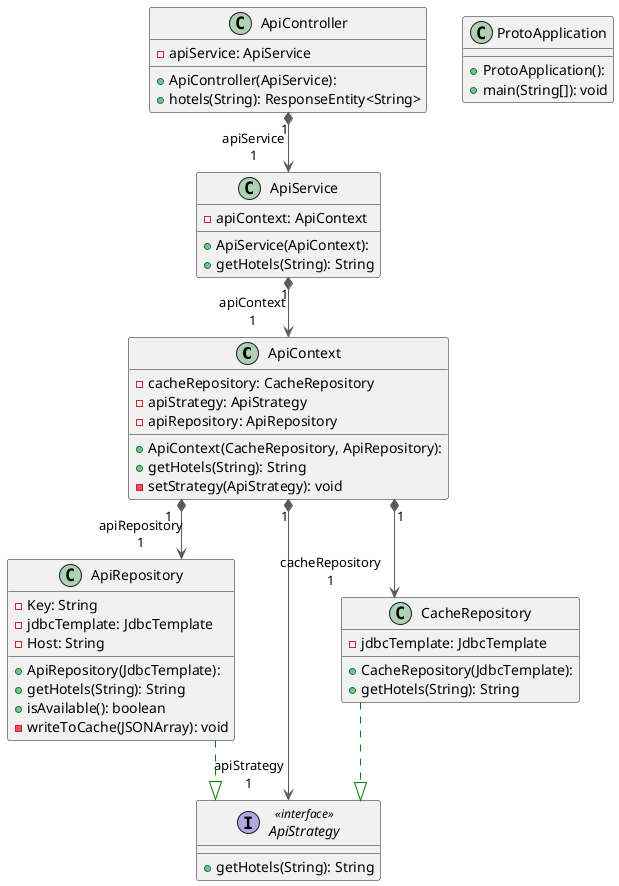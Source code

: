 @startuml

top to bottom direction
skinparam linetype ortho

class ApiContext {
  + ApiContext(CacheRepository, ApiRepository): 
  - cacheRepository: CacheRepository
  - apiStrategy: ApiStrategy
  - apiRepository: ApiRepository
  + getHotels(String): String
  - setStrategy(ApiStrategy): void
}
class ApiController {
  + ApiController(ApiService): 
  - apiService: ApiService
  + hotels(String): ResponseEntity<String>
}
class ApiRepository {
  + ApiRepository(JdbcTemplate): 
  - Key: String
  - jdbcTemplate: JdbcTemplate
  - Host: String
  + getHotels(String): String
  + isAvailable(): boolean
  - writeToCache(JSONArray): void
}
class ApiService {
  + ApiService(ApiContext): 
  - apiContext: ApiContext
  + getHotels(String): String
}
interface ApiStrategy << interface >> {
  + getHotels(String): String
}
class CacheRepository {
  + CacheRepository(JdbcTemplate): 
  - jdbcTemplate: JdbcTemplate
  + getHotels(String): String
}
class ProtoApplication {
  + ProtoApplication(): 
  + main(String[]): void
}

ApiContext       "1" *-[#595959,plain]-> "apiRepository\n1" ApiRepository    
ApiContext       "1" *-[#595959,plain]-> "apiStrategy\n1" ApiStrategy      
ApiContext       "1" *-[#595959,plain]-> "cacheRepository\n1" CacheRepository  
ApiController    "1" *-[#595959,plain]-> "apiService\n1" ApiService       
ApiRepository     -[#008200,dashed]-^  ApiStrategy      
ApiService       "1" *-[#595959,plain]-> "apiContext\n1" ApiContext       
CacheRepository   -[#008200,dashed]-^  ApiStrategy      
@enduml
